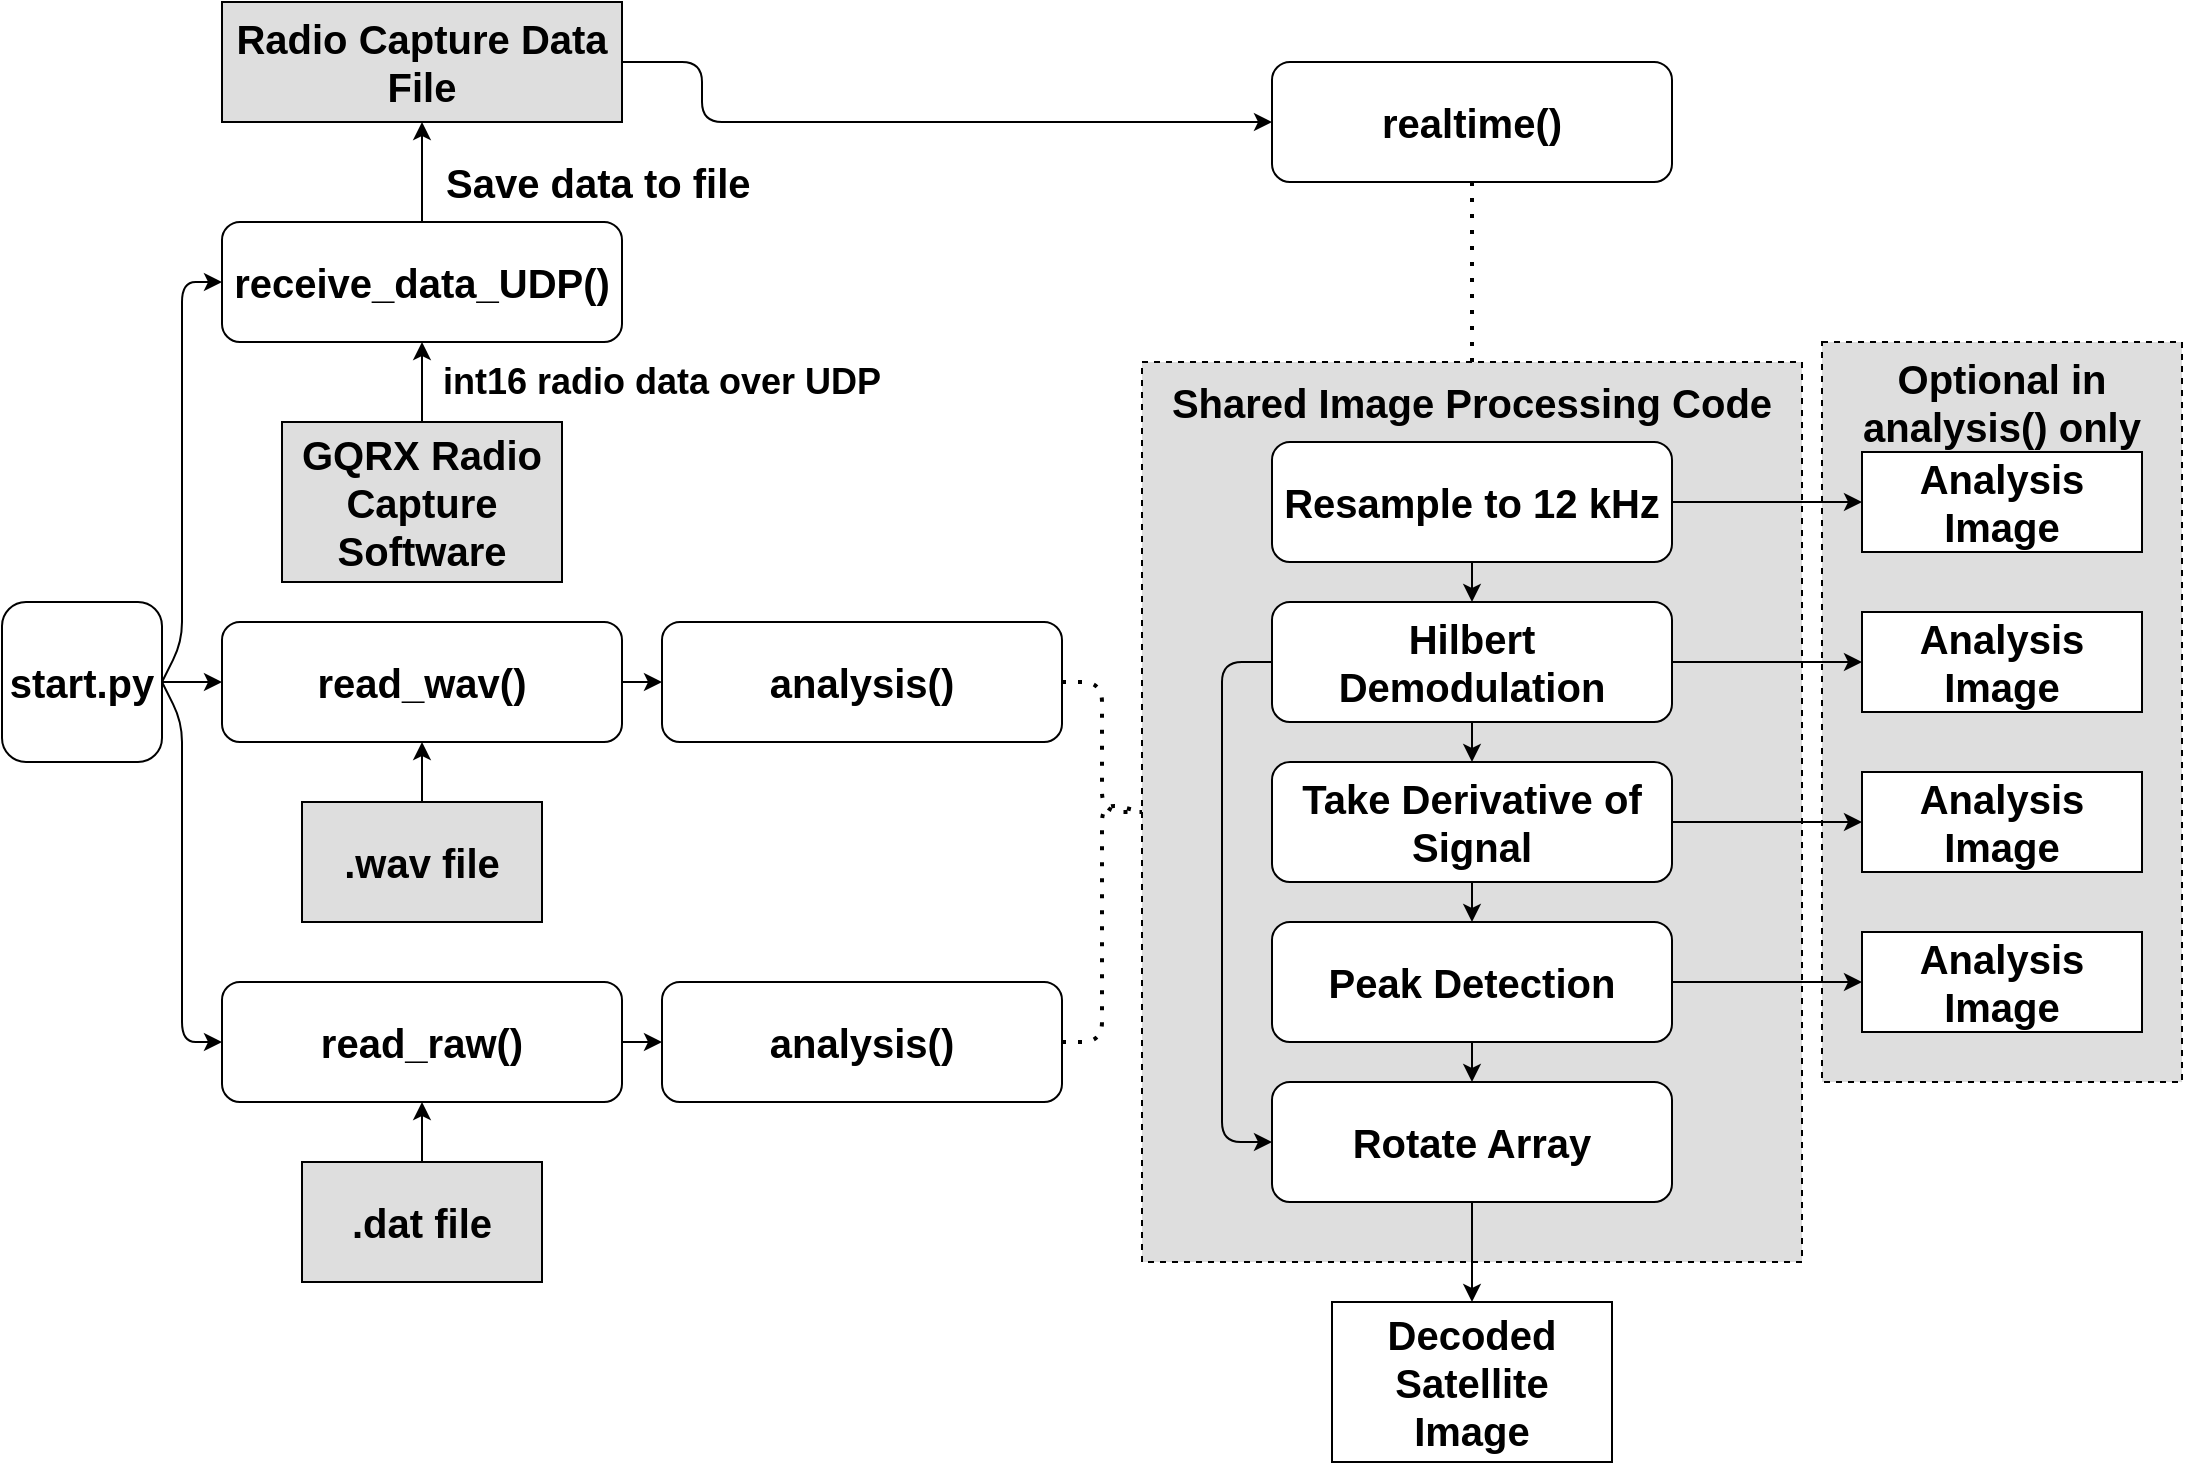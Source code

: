 <mxfile version="14.6.6" type="device"><diagram id="DRnWxm2mXr-pzDQWprTB" name="Page-1"><mxGraphModel dx="1422" dy="739" grid="1" gridSize="10" guides="1" tooltips="1" connect="1" arrows="1" fold="1" page="1" pageScale="1" pageWidth="1100" pageHeight="850" math="0" shadow="0"><root><mxCell id="0"/><mxCell id="1" parent="0"/><mxCell id="l-1dA4ALzsns8vSOfDfT-80" value="" style="rounded=0;whiteSpace=wrap;html=1;dashed=1;fillColor=#DEDEDE;" vertex="1" parent="1"><mxGeometry x="920" y="270" width="180" height="370" as="geometry"/></mxCell><mxCell id="l-1dA4ALzsns8vSOfDfT-33" value="" style="rounded=0;whiteSpace=wrap;html=1;dashed=1;fillColor=#DEDEDE;" vertex="1" parent="1"><mxGeometry x="580" y="280" width="330" height="450" as="geometry"/></mxCell><mxCell id="l-1dA4ALzsns8vSOfDfT-8" value="" style="edgeStyle=orthogonalEdgeStyle;rounded=0;orthogonalLoop=1;jettySize=auto;html=1;" edge="1" parent="1" source="l-1dA4ALzsns8vSOfDfT-1" target="l-1dA4ALzsns8vSOfDfT-6"><mxGeometry relative="1" as="geometry"/></mxCell><mxCell id="l-1dA4ALzsns8vSOfDfT-1" value="&lt;font style=&quot;font-size: 20px&quot;&gt;&lt;b&gt;start.py&lt;/b&gt;&lt;/font&gt;" style="whiteSpace=wrap;html=1;aspect=fixed;rounded=1;" vertex="1" parent="1"><mxGeometry x="10" y="400" width="80" height="80" as="geometry"/></mxCell><mxCell id="l-1dA4ALzsns8vSOfDfT-5" value="&lt;font style=&quot;font-size: 20px&quot;&gt;&lt;b&gt;&lt;font style=&quot;font-size: 20px&quot;&gt;receive_data_UDP()&lt;/font&gt;&lt;/b&gt;&lt;/font&gt;" style="rounded=1;whiteSpace=wrap;html=1;" vertex="1" parent="1"><mxGeometry x="120" y="210" width="200" height="60" as="geometry"/></mxCell><mxCell id="l-1dA4ALzsns8vSOfDfT-6" value="&lt;b&gt;&lt;font style=&quot;font-size: 20px&quot;&gt;read_wav()&lt;/font&gt;&lt;/b&gt;" style="rounded=1;whiteSpace=wrap;html=1;" vertex="1" parent="1"><mxGeometry x="120" y="410" width="200" height="60" as="geometry"/></mxCell><mxCell id="l-1dA4ALzsns8vSOfDfT-7" value="&lt;b&gt;&lt;font style=&quot;font-size: 20px&quot;&gt;read_raw()&lt;/font&gt;&lt;/b&gt;" style="rounded=1;whiteSpace=wrap;html=1;" vertex="1" parent="1"><mxGeometry x="120" y="590" width="200" height="60" as="geometry"/></mxCell><mxCell id="l-1dA4ALzsns8vSOfDfT-9" value="" style="endArrow=classic;html=1;entryX=0;entryY=0.5;entryDx=0;entryDy=0;exitX=1;exitY=0.5;exitDx=0;exitDy=0;" edge="1" parent="1" source="l-1dA4ALzsns8vSOfDfT-1" target="l-1dA4ALzsns8vSOfDfT-5"><mxGeometry width="50" height="50" relative="1" as="geometry"><mxPoint x="70" y="350" as="sourcePoint"/><mxPoint x="120" y="300" as="targetPoint"/><Array as="points"><mxPoint x="100" y="420"/><mxPoint x="100" y="340"/><mxPoint x="100" y="240"/></Array></mxGeometry></mxCell><mxCell id="l-1dA4ALzsns8vSOfDfT-10" value="" style="endArrow=classic;html=1;exitX=1;exitY=0.5;exitDx=0;exitDy=0;entryX=0;entryY=0.5;entryDx=0;entryDy=0;" edge="1" parent="1" source="l-1dA4ALzsns8vSOfDfT-1" target="l-1dA4ALzsns8vSOfDfT-7"><mxGeometry width="50" height="50" relative="1" as="geometry"><mxPoint x="640" y="520" as="sourcePoint"/><mxPoint x="690" y="470" as="targetPoint"/><Array as="points"><mxPoint x="100" y="460"/><mxPoint x="100" y="620"/></Array></mxGeometry></mxCell><mxCell id="l-1dA4ALzsns8vSOfDfT-11" value="&lt;b&gt;&lt;font style=&quot;font-size: 20px&quot;&gt;GQRX Radio Capture Software&lt;/font&gt;&lt;/b&gt;" style="rounded=0;whiteSpace=wrap;html=1;fillColor=#DEDEDE;" vertex="1" parent="1"><mxGeometry x="150" y="310" width="140" height="80" as="geometry"/></mxCell><mxCell id="l-1dA4ALzsns8vSOfDfT-13" value="&lt;b&gt;&lt;font style=&quot;font-size: 18px&quot;&gt;int16 radio data over UDP&lt;/font&gt;&lt;/b&gt;" style="text;html=1;strokeColor=none;fillColor=none;align=center;verticalAlign=middle;whiteSpace=wrap;rounded=0;" vertex="1" parent="1"><mxGeometry x="210" y="280" width="260" height="20" as="geometry"/></mxCell><mxCell id="l-1dA4ALzsns8vSOfDfT-14" value="&lt;b&gt;&lt;font style=&quot;font-size: 20px&quot;&gt;Radio Capture Data File&lt;br&gt;&lt;/font&gt;&lt;/b&gt;" style="rounded=0;whiteSpace=wrap;html=1;fillColor=#DEDEDE;" vertex="1" parent="1"><mxGeometry x="120" y="100" width="200" height="60" as="geometry"/></mxCell><mxCell id="l-1dA4ALzsns8vSOfDfT-17" value="&lt;div align=&quot;left&quot;&gt;&lt;b&gt;&lt;font style=&quot;font-size: 20px&quot;&gt;Save data to file&lt;/font&gt;&lt;/b&gt;&lt;br&gt;&lt;/div&gt;" style="text;html=1;strokeColor=none;fillColor=none;align=left;verticalAlign=middle;whiteSpace=wrap;rounded=0;" vertex="1" parent="1"><mxGeometry x="230" y="180" width="180" height="20" as="geometry"/></mxCell><mxCell id="l-1dA4ALzsns8vSOfDfT-19" value="&lt;b&gt;&lt;font style=&quot;font-size: 20px&quot;&gt;.wav file&lt;/font&gt;&lt;/b&gt;" style="rounded=0;whiteSpace=wrap;html=1;fillColor=#DEDEDE;" vertex="1" parent="1"><mxGeometry x="160" y="500" width="120" height="60" as="geometry"/></mxCell><mxCell id="l-1dA4ALzsns8vSOfDfT-20" value="" style="endArrow=classic;html=1;exitX=0.5;exitY=0;exitDx=0;exitDy=0;entryX=0.5;entryY=1;entryDx=0;entryDy=0;" edge="1" parent="1" source="l-1dA4ALzsns8vSOfDfT-19" target="l-1dA4ALzsns8vSOfDfT-6"><mxGeometry width="50" height="50" relative="1" as="geometry"><mxPoint x="640" y="520" as="sourcePoint"/><mxPoint x="690" y="470" as="targetPoint"/></mxGeometry></mxCell><mxCell id="l-1dA4ALzsns8vSOfDfT-21" value="&lt;b&gt;&lt;font style=&quot;font-size: 20px&quot;&gt;.dat file&lt;/font&gt;&lt;/b&gt;" style="rounded=0;whiteSpace=wrap;html=1;fillColor=#DEDEDE;" vertex="1" parent="1"><mxGeometry x="160" y="680" width="120" height="60" as="geometry"/></mxCell><mxCell id="l-1dA4ALzsns8vSOfDfT-22" value="" style="endArrow=classic;html=1;exitX=0.5;exitY=0;exitDx=0;exitDy=0;entryX=0.5;entryY=1;entryDx=0;entryDy=0;" edge="1" parent="1" source="l-1dA4ALzsns8vSOfDfT-21" target="l-1dA4ALzsns8vSOfDfT-7"><mxGeometry width="50" height="50" relative="1" as="geometry"><mxPoint x="640" y="520" as="sourcePoint"/><mxPoint x="690" y="470" as="targetPoint"/></mxGeometry></mxCell><mxCell id="l-1dA4ALzsns8vSOfDfT-23" value="&lt;b&gt;&lt;font style=&quot;font-size: 20px&quot;&gt;analysis()&lt;/font&gt;&lt;/b&gt;" style="rounded=1;whiteSpace=wrap;html=1;" vertex="1" parent="1"><mxGeometry x="340" y="410" width="200" height="60" as="geometry"/></mxCell><mxCell id="l-1dA4ALzsns8vSOfDfT-26" value="&lt;b&gt;&lt;font style=&quot;font-size: 20px&quot;&gt;analysis()&lt;/font&gt;&lt;/b&gt;" style="rounded=1;whiteSpace=wrap;html=1;" vertex="1" parent="1"><mxGeometry x="340" y="590" width="200" height="60" as="geometry"/></mxCell><mxCell id="l-1dA4ALzsns8vSOfDfT-27" value="" style="endArrow=classic;html=1;exitX=1;exitY=0.5;exitDx=0;exitDy=0;entryX=0;entryY=0.5;entryDx=0;entryDy=0;" edge="1" parent="1" source="l-1dA4ALzsns8vSOfDfT-6" target="l-1dA4ALzsns8vSOfDfT-23"><mxGeometry width="50" height="50" relative="1" as="geometry"><mxPoint x="640" y="520" as="sourcePoint"/><mxPoint x="690" y="470" as="targetPoint"/></mxGeometry></mxCell><mxCell id="l-1dA4ALzsns8vSOfDfT-28" value="" style="endArrow=classic;html=1;exitX=1;exitY=0.5;exitDx=0;exitDy=0;entryX=0;entryY=0.5;entryDx=0;entryDy=0;" edge="1" parent="1" source="l-1dA4ALzsns8vSOfDfT-7" target="l-1dA4ALzsns8vSOfDfT-26"><mxGeometry width="50" height="50" relative="1" as="geometry"><mxPoint x="380" y="590" as="sourcePoint"/><mxPoint x="430" y="540" as="targetPoint"/></mxGeometry></mxCell><mxCell id="l-1dA4ALzsns8vSOfDfT-29" value="&lt;b&gt;&lt;font style=&quot;font-size: 20px&quot;&gt;realtime()&lt;/font&gt;&lt;/b&gt;" style="rounded=1;whiteSpace=wrap;html=1;" vertex="1" parent="1"><mxGeometry x="645" y="130" width="200" height="60" as="geometry"/></mxCell><mxCell id="l-1dA4ALzsns8vSOfDfT-31" value="" style="endArrow=classic;html=1;exitX=1;exitY=0.5;exitDx=0;exitDy=0;entryX=0;entryY=0.5;entryDx=0;entryDy=0;" edge="1" parent="1" source="l-1dA4ALzsns8vSOfDfT-14" target="l-1dA4ALzsns8vSOfDfT-29"><mxGeometry width="50" height="50" relative="1" as="geometry"><mxPoint x="640" y="520" as="sourcePoint"/><mxPoint x="690" y="470" as="targetPoint"/><Array as="points"><mxPoint x="360" y="130"/><mxPoint x="360" y="160"/></Array></mxGeometry></mxCell><mxCell id="l-1dA4ALzsns8vSOfDfT-32" value="&lt;div style=&quot;font-size: 20px&quot;&gt;&lt;b&gt;Resample to 12 kHz&lt;/b&gt;&lt;br&gt;&lt;/div&gt;" style="rounded=1;whiteSpace=wrap;html=1;" vertex="1" parent="1"><mxGeometry x="645" y="320" width="200" height="60" as="geometry"/></mxCell><mxCell id="l-1dA4ALzsns8vSOfDfT-34" value="&lt;div style=&quot;font-size: 20px&quot;&gt;&lt;b&gt;&lt;font style=&quot;font-size: 20px&quot;&gt;&lt;font style=&quot;font-size: 20px&quot;&gt;Hilbert Demodulation&lt;br&gt;&lt;/font&gt;&lt;/font&gt;&lt;/b&gt;&lt;/div&gt;" style="rounded=1;whiteSpace=wrap;html=1;" vertex="1" parent="1"><mxGeometry x="645" y="400" width="200" height="60" as="geometry"/></mxCell><mxCell id="l-1dA4ALzsns8vSOfDfT-35" value="&lt;b&gt;&lt;font style=&quot;font-size: 20px&quot;&gt;Peak Detection&lt;br&gt;&lt;/font&gt;&lt;/b&gt;" style="rounded=1;whiteSpace=wrap;html=1;" vertex="1" parent="1"><mxGeometry x="645" y="560" width="200" height="60" as="geometry"/></mxCell><mxCell id="l-1dA4ALzsns8vSOfDfT-36" value="&lt;b&gt;&lt;font style=&quot;font-size: 20px&quot;&gt;Rotate Array&lt;br&gt;&lt;/font&gt;&lt;/b&gt;" style="rounded=1;whiteSpace=wrap;html=1;" vertex="1" parent="1"><mxGeometry x="645" y="640" width="200" height="60" as="geometry"/></mxCell><mxCell id="l-1dA4ALzsns8vSOfDfT-39" value="" style="endArrow=classic;html=1;entryX=0.5;entryY=1;entryDx=0;entryDy=0;exitX=0.5;exitY=0;exitDx=0;exitDy=0;" edge="1" parent="1" source="l-1dA4ALzsns8vSOfDfT-5" target="l-1dA4ALzsns8vSOfDfT-14"><mxGeometry width="50" height="50" relative="1" as="geometry"><mxPoint x="170" y="285" as="sourcePoint"/><mxPoint x="220" y="235" as="targetPoint"/></mxGeometry></mxCell><mxCell id="l-1dA4ALzsns8vSOfDfT-40" value="&lt;b&gt;&lt;font style=&quot;font-size: 20px&quot;&gt;Take Derivative of Signal&lt;br&gt;&lt;/font&gt;&lt;/b&gt;" style="rounded=1;whiteSpace=wrap;html=1;" vertex="1" parent="1"><mxGeometry x="645" y="480" width="200" height="60" as="geometry"/></mxCell><mxCell id="l-1dA4ALzsns8vSOfDfT-41" value="" style="endArrow=none;dashed=1;html=1;dashPattern=1 3;strokeWidth=2;exitX=1;exitY=0.5;exitDx=0;exitDy=0;entryX=0;entryY=0.5;entryDx=0;entryDy=0;" edge="1" parent="1" source="l-1dA4ALzsns8vSOfDfT-26" target="l-1dA4ALzsns8vSOfDfT-33"><mxGeometry width="50" height="50" relative="1" as="geometry"><mxPoint x="640" y="500" as="sourcePoint"/><mxPoint x="690" y="450" as="targetPoint"/><Array as="points"><mxPoint x="560" y="620"/><mxPoint x="560" y="500"/></Array></mxGeometry></mxCell><mxCell id="l-1dA4ALzsns8vSOfDfT-42" value="" style="endArrow=none;dashed=1;html=1;dashPattern=1 3;strokeWidth=2;exitX=1;exitY=0.5;exitDx=0;exitDy=0;entryX=0;entryY=0.5;entryDx=0;entryDy=0;" edge="1" parent="1" source="l-1dA4ALzsns8vSOfDfT-23" target="l-1dA4ALzsns8vSOfDfT-33"><mxGeometry width="50" height="50" relative="1" as="geometry"><mxPoint x="640" y="500" as="sourcePoint"/><mxPoint x="690" y="450" as="targetPoint"/><Array as="points"><mxPoint x="560" y="440"/><mxPoint x="560" y="505"/></Array></mxGeometry></mxCell><mxCell id="l-1dA4ALzsns8vSOfDfT-43" value="" style="endArrow=none;dashed=1;html=1;dashPattern=1 3;strokeWidth=2;entryX=0.5;entryY=1;entryDx=0;entryDy=0;exitX=0.5;exitY=0;exitDx=0;exitDy=0;" edge="1" parent="1" source="l-1dA4ALzsns8vSOfDfT-33" target="l-1dA4ALzsns8vSOfDfT-29"><mxGeometry width="50" height="50" relative="1" as="geometry"><mxPoint x="960" y="330" as="sourcePoint"/><mxPoint x="690" y="450" as="targetPoint"/></mxGeometry></mxCell><mxCell id="l-1dA4ALzsns8vSOfDfT-45" value="&lt;b&gt;&lt;font style=&quot;font-size: 20px&quot;&gt;Shared Image Processing Code&lt;/font&gt;&lt;/b&gt;" style="text;html=1;strokeColor=none;fillColor=none;align=center;verticalAlign=middle;whiteSpace=wrap;rounded=0;dashed=1;" vertex="1" parent="1"><mxGeometry x="580" y="290" width="330" height="20" as="geometry"/></mxCell><mxCell id="l-1dA4ALzsns8vSOfDfT-46" value="" style="endArrow=classic;html=1;exitX=0.5;exitY=1;exitDx=0;exitDy=0;entryX=0.5;entryY=0;entryDx=0;entryDy=0;" edge="1" parent="1" source="l-1dA4ALzsns8vSOfDfT-32" target="l-1dA4ALzsns8vSOfDfT-34"><mxGeometry width="50" height="50" relative="1" as="geometry"><mxPoint x="970" y="390" as="sourcePoint"/><mxPoint x="970" y="410" as="targetPoint"/></mxGeometry></mxCell><mxCell id="l-1dA4ALzsns8vSOfDfT-47" value="" style="endArrow=classic;html=1;exitX=0.5;exitY=1;exitDx=0;exitDy=0;entryX=0.5;entryY=0;entryDx=0;entryDy=0;" edge="1" parent="1" source="l-1dA4ALzsns8vSOfDfT-34" target="l-1dA4ALzsns8vSOfDfT-40"><mxGeometry width="50" height="50" relative="1" as="geometry"><mxPoint x="1010" y="450" as="sourcePoint"/><mxPoint x="1010" y="470" as="targetPoint"/></mxGeometry></mxCell><mxCell id="l-1dA4ALzsns8vSOfDfT-49" value="" style="endArrow=classic;html=1;exitX=0.5;exitY=1;exitDx=0;exitDy=0;entryX=0.5;entryY=0;entryDx=0;entryDy=0;" edge="1" parent="1" source="l-1dA4ALzsns8vSOfDfT-35" target="l-1dA4ALzsns8vSOfDfT-36"><mxGeometry width="50" height="50" relative="1" as="geometry"><mxPoint x="1030" y="590" as="sourcePoint"/><mxPoint x="1030" y="610" as="targetPoint"/></mxGeometry></mxCell><mxCell id="l-1dA4ALzsns8vSOfDfT-51" value="" style="endArrow=classic;html=1;entryX=0;entryY=0.5;entryDx=0;entryDy=0;exitX=0;exitY=0.5;exitDx=0;exitDy=0;" edge="1" parent="1" source="l-1dA4ALzsns8vSOfDfT-34" target="l-1dA4ALzsns8vSOfDfT-36"><mxGeometry width="50" height="50" relative="1" as="geometry"><mxPoint x="620" y="570" as="sourcePoint"/><mxPoint x="690" y="500" as="targetPoint"/><Array as="points"><mxPoint x="620" y="430"/><mxPoint x="620" y="670"/></Array></mxGeometry></mxCell><mxCell id="l-1dA4ALzsns8vSOfDfT-52" value="" style="endArrow=classic;html=1;exitX=0.5;exitY=1;exitDx=0;exitDy=0;entryX=0.5;entryY=0;entryDx=0;entryDy=0;" edge="1" parent="1" source="l-1dA4ALzsns8vSOfDfT-40" target="l-1dA4ALzsns8vSOfDfT-35"><mxGeometry width="50" height="50" relative="1" as="geometry"><mxPoint x="775" y="470" as="sourcePoint"/><mxPoint x="775" y="490" as="targetPoint"/></mxGeometry></mxCell><mxCell id="l-1dA4ALzsns8vSOfDfT-54" value="" style="endArrow=classic;html=1;entryX=0.5;entryY=1;entryDx=0;entryDy=0;exitX=0.5;exitY=0;exitDx=0;exitDy=0;" edge="1" parent="1" source="l-1dA4ALzsns8vSOfDfT-11" target="l-1dA4ALzsns8vSOfDfT-5"><mxGeometry width="50" height="50" relative="1" as="geometry"><mxPoint x="640" y="410" as="sourcePoint"/><mxPoint x="690" y="360" as="targetPoint"/></mxGeometry></mxCell><mxCell id="l-1dA4ALzsns8vSOfDfT-55" value="&lt;b&gt;&lt;font style=&quot;font-size: 20px&quot;&gt;Decoded Satellite Image&lt;br&gt;&lt;/font&gt;&lt;/b&gt;" style="rounded=0;whiteSpace=wrap;html=1;fillColor=#FFFFFF;" vertex="1" parent="1"><mxGeometry x="675" y="750" width="140" height="80" as="geometry"/></mxCell><mxCell id="l-1dA4ALzsns8vSOfDfT-56" value="&lt;b&gt;&lt;font style=&quot;font-size: 20px&quot;&gt;Analysis Image&lt;br&gt;&lt;/font&gt;&lt;/b&gt;" style="rounded=0;whiteSpace=wrap;html=1;fillColor=#FFFFFF;" vertex="1" parent="1"><mxGeometry x="940" y="565" width="140" height="50" as="geometry"/></mxCell><mxCell id="l-1dA4ALzsns8vSOfDfT-57" value="&lt;b&gt;&lt;font style=&quot;font-size: 20px&quot;&gt;Analysis Image&lt;br&gt;&lt;/font&gt;&lt;/b&gt;" style="rounded=0;whiteSpace=wrap;html=1;fillColor=#FFFFFF;" vertex="1" parent="1"><mxGeometry x="940" y="485" width="140" height="50" as="geometry"/></mxCell><mxCell id="l-1dA4ALzsns8vSOfDfT-58" value="&lt;b&gt;&lt;font style=&quot;font-size: 20px&quot;&gt;Analysis Image&lt;br&gt;&lt;/font&gt;&lt;/b&gt;" style="rounded=0;whiteSpace=wrap;html=1;fillColor=#FFFFFF;" vertex="1" parent="1"><mxGeometry x="940" y="405" width="140" height="50" as="geometry"/></mxCell><mxCell id="l-1dA4ALzsns8vSOfDfT-74" value="" style="endArrow=classic;html=1;exitX=0.5;exitY=1;exitDx=0;exitDy=0;entryX=0.5;entryY=0;entryDx=0;entryDy=0;" edge="1" parent="1" source="l-1dA4ALzsns8vSOfDfT-36" target="l-1dA4ALzsns8vSOfDfT-55"><mxGeometry width="50" height="50" relative="1" as="geometry"><mxPoint x="640" y="490" as="sourcePoint"/><mxPoint x="690" y="440" as="targetPoint"/></mxGeometry></mxCell><mxCell id="l-1dA4ALzsns8vSOfDfT-75" value="" style="endArrow=classic;html=1;entryX=0;entryY=0.5;entryDx=0;entryDy=0;exitX=1;exitY=0.5;exitDx=0;exitDy=0;" edge="1" parent="1" source="l-1dA4ALzsns8vSOfDfT-35" target="l-1dA4ALzsns8vSOfDfT-56"><mxGeometry width="50" height="50" relative="1" as="geometry"><mxPoint x="640" y="490" as="sourcePoint"/><mxPoint x="690" y="440" as="targetPoint"/></mxGeometry></mxCell><mxCell id="l-1dA4ALzsns8vSOfDfT-76" value="" style="endArrow=classic;html=1;entryX=0;entryY=0.5;entryDx=0;entryDy=0;exitX=1;exitY=0.5;exitDx=0;exitDy=0;" edge="1" parent="1" source="l-1dA4ALzsns8vSOfDfT-40" target="l-1dA4ALzsns8vSOfDfT-57"><mxGeometry width="50" height="50" relative="1" as="geometry"><mxPoint x="640" y="490" as="sourcePoint"/><mxPoint x="690" y="440" as="targetPoint"/></mxGeometry></mxCell><mxCell id="l-1dA4ALzsns8vSOfDfT-77" value="" style="endArrow=classic;html=1;entryX=0;entryY=0.5;entryDx=0;entryDy=0;exitX=1;exitY=0.5;exitDx=0;exitDy=0;" edge="1" parent="1" source="l-1dA4ALzsns8vSOfDfT-34" target="l-1dA4ALzsns8vSOfDfT-58"><mxGeometry width="50" height="50" relative="1" as="geometry"><mxPoint x="640" y="490" as="sourcePoint"/><mxPoint x="690" y="440" as="targetPoint"/></mxGeometry></mxCell><mxCell id="l-1dA4ALzsns8vSOfDfT-78" value="&lt;b&gt;&lt;font style=&quot;font-size: 20px&quot;&gt;Analysis Image&lt;br&gt;&lt;/font&gt;&lt;/b&gt;" style="rounded=0;whiteSpace=wrap;html=1;fillColor=#FFFFFF;" vertex="1" parent="1"><mxGeometry x="940" y="325" width="140" height="50" as="geometry"/></mxCell><mxCell id="l-1dA4ALzsns8vSOfDfT-79" value="" style="endArrow=classic;html=1;entryX=0;entryY=0.5;entryDx=0;entryDy=0;exitX=1;exitY=0.5;exitDx=0;exitDy=0;" edge="1" parent="1" source="l-1dA4ALzsns8vSOfDfT-32" target="l-1dA4ALzsns8vSOfDfT-78"><mxGeometry width="50" height="50" relative="1" as="geometry"><mxPoint x="640" y="490" as="sourcePoint"/><mxPoint x="690" y="440" as="targetPoint"/></mxGeometry></mxCell><mxCell id="l-1dA4ALzsns8vSOfDfT-81" value="&lt;b&gt;&lt;font style=&quot;font-size: 20px&quot;&gt;Optional in analysis() only&lt;/font&gt;&lt;/b&gt;" style="text;html=1;strokeColor=none;fillColor=none;align=center;verticalAlign=middle;whiteSpace=wrap;rounded=0;dashed=1;" vertex="1" parent="1"><mxGeometry x="915" y="290" width="190" height="20" as="geometry"/></mxCell></root></mxGraphModel></diagram></mxfile>